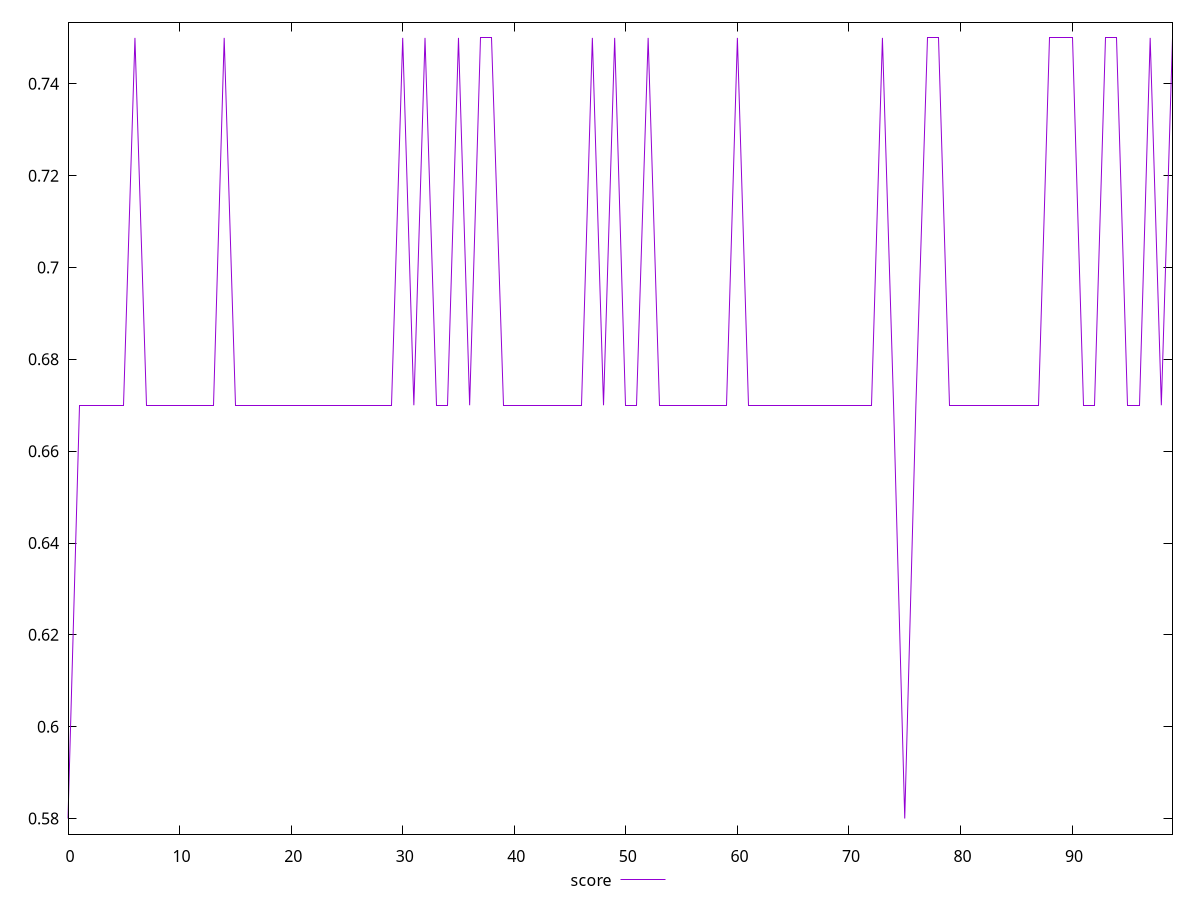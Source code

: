 reset

$score <<EOF
0 0.58
1 0.67
2 0.67
3 0.67
4 0.67
5 0.67
6 0.75
7 0.67
8 0.67
9 0.67
10 0.67
11 0.67
12 0.67
13 0.67
14 0.75
15 0.67
16 0.67
17 0.67
18 0.67
19 0.67
20 0.67
21 0.67
22 0.67
23 0.67
24 0.67
25 0.67
26 0.67
27 0.67
28 0.67
29 0.67
30 0.75
31 0.67
32 0.75
33 0.67
34 0.67
35 0.75
36 0.67
37 0.75
38 0.75
39 0.67
40 0.67
41 0.67
42 0.67
43 0.67
44 0.67
45 0.67
46 0.67
47 0.75
48 0.67
49 0.75
50 0.67
51 0.67
52 0.75
53 0.67
54 0.67
55 0.67
56 0.67
57 0.67
58 0.67
59 0.67
60 0.75
61 0.67
62 0.67
63 0.67
64 0.67
65 0.67
66 0.67
67 0.67
68 0.67
69 0.67
70 0.67
71 0.67
72 0.67
73 0.75
74 0.67
75 0.58
76 0.67
77 0.75
78 0.75
79 0.67
80 0.67
81 0.67
82 0.67
83 0.67
84 0.67
85 0.67
86 0.67
87 0.67
88 0.75
89 0.75
90 0.75
91 0.67
92 0.67
93 0.75
94 0.75
95 0.67
96 0.67
97 0.75
98 0.67
99 0.75
EOF

set key outside below
set xrange [0:99]
set yrange [0.5766:0.7534]
set trange [0.5766:0.7534]
set terminal svg size 640, 500 enhanced background rgb 'white'
set output "reports/report_00031_2021-02-24T23-18-18.084Z/unused-css-rules/samples/astro/score/values.svg"

plot $score title "score" with line

reset
